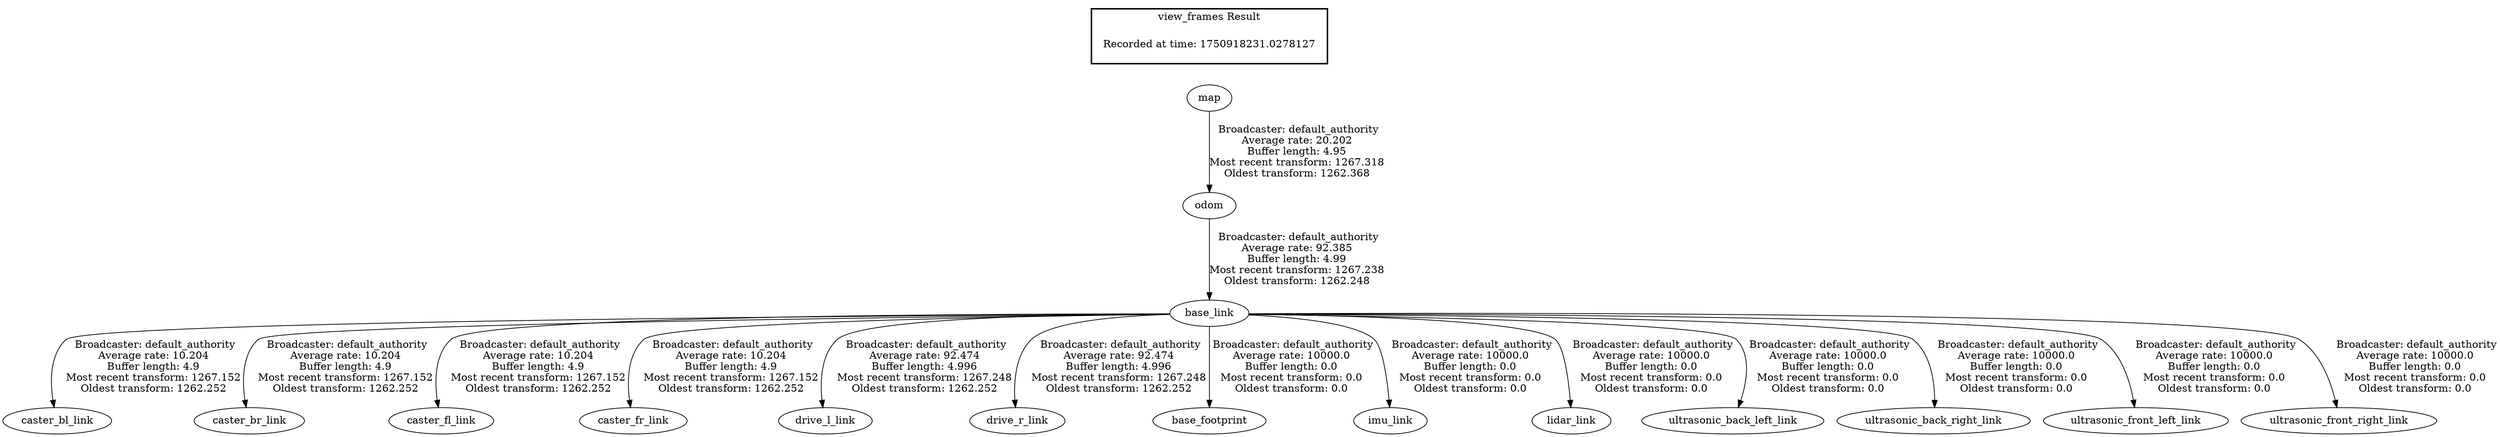 digraph G {
"base_link" -> "caster_bl_link"[label=" Broadcaster: default_authority\nAverage rate: 10.204\nBuffer length: 4.9\nMost recent transform: 1267.152\nOldest transform: 1262.252\n"];
"odom" -> "base_link"[label=" Broadcaster: default_authority\nAverage rate: 92.385\nBuffer length: 4.99\nMost recent transform: 1267.238\nOldest transform: 1262.248\n"];
"base_link" -> "caster_br_link"[label=" Broadcaster: default_authority\nAverage rate: 10.204\nBuffer length: 4.9\nMost recent transform: 1267.152\nOldest transform: 1262.252\n"];
"base_link" -> "caster_fl_link"[label=" Broadcaster: default_authority\nAverage rate: 10.204\nBuffer length: 4.9\nMost recent transform: 1267.152\nOldest transform: 1262.252\n"];
"base_link" -> "caster_fr_link"[label=" Broadcaster: default_authority\nAverage rate: 10.204\nBuffer length: 4.9\nMost recent transform: 1267.152\nOldest transform: 1262.252\n"];
"base_link" -> "drive_l_link"[label=" Broadcaster: default_authority\nAverage rate: 92.474\nBuffer length: 4.996\nMost recent transform: 1267.248\nOldest transform: 1262.252\n"];
"base_link" -> "drive_r_link"[label=" Broadcaster: default_authority\nAverage rate: 92.474\nBuffer length: 4.996\nMost recent transform: 1267.248\nOldest transform: 1262.252\n"];
"map" -> "odom"[label=" Broadcaster: default_authority\nAverage rate: 20.202\nBuffer length: 4.95\nMost recent transform: 1267.318\nOldest transform: 1262.368\n"];
"base_link" -> "base_footprint"[label=" Broadcaster: default_authority\nAverage rate: 10000.0\nBuffer length: 0.0\nMost recent transform: 0.0\nOldest transform: 0.0\n"];
"base_link" -> "imu_link"[label=" Broadcaster: default_authority\nAverage rate: 10000.0\nBuffer length: 0.0\nMost recent transform: 0.0\nOldest transform: 0.0\n"];
"base_link" -> "lidar_link"[label=" Broadcaster: default_authority\nAverage rate: 10000.0\nBuffer length: 0.0\nMost recent transform: 0.0\nOldest transform: 0.0\n"];
"base_link" -> "ultrasonic_back_left_link"[label=" Broadcaster: default_authority\nAverage rate: 10000.0\nBuffer length: 0.0\nMost recent transform: 0.0\nOldest transform: 0.0\n"];
"base_link" -> "ultrasonic_back_right_link"[label=" Broadcaster: default_authority\nAverage rate: 10000.0\nBuffer length: 0.0\nMost recent transform: 0.0\nOldest transform: 0.0\n"];
"base_link" -> "ultrasonic_front_left_link"[label=" Broadcaster: default_authority\nAverage rate: 10000.0\nBuffer length: 0.0\nMost recent transform: 0.0\nOldest transform: 0.0\n"];
"base_link" -> "ultrasonic_front_right_link"[label=" Broadcaster: default_authority\nAverage rate: 10000.0\nBuffer length: 0.0\nMost recent transform: 0.0\nOldest transform: 0.0\n"];
edge [style=invis];
 subgraph cluster_legend { style=bold; color=black; label ="view_frames Result";
"Recorded at time: 1750918231.0278127"[ shape=plaintext ] ;
}->"map";
}